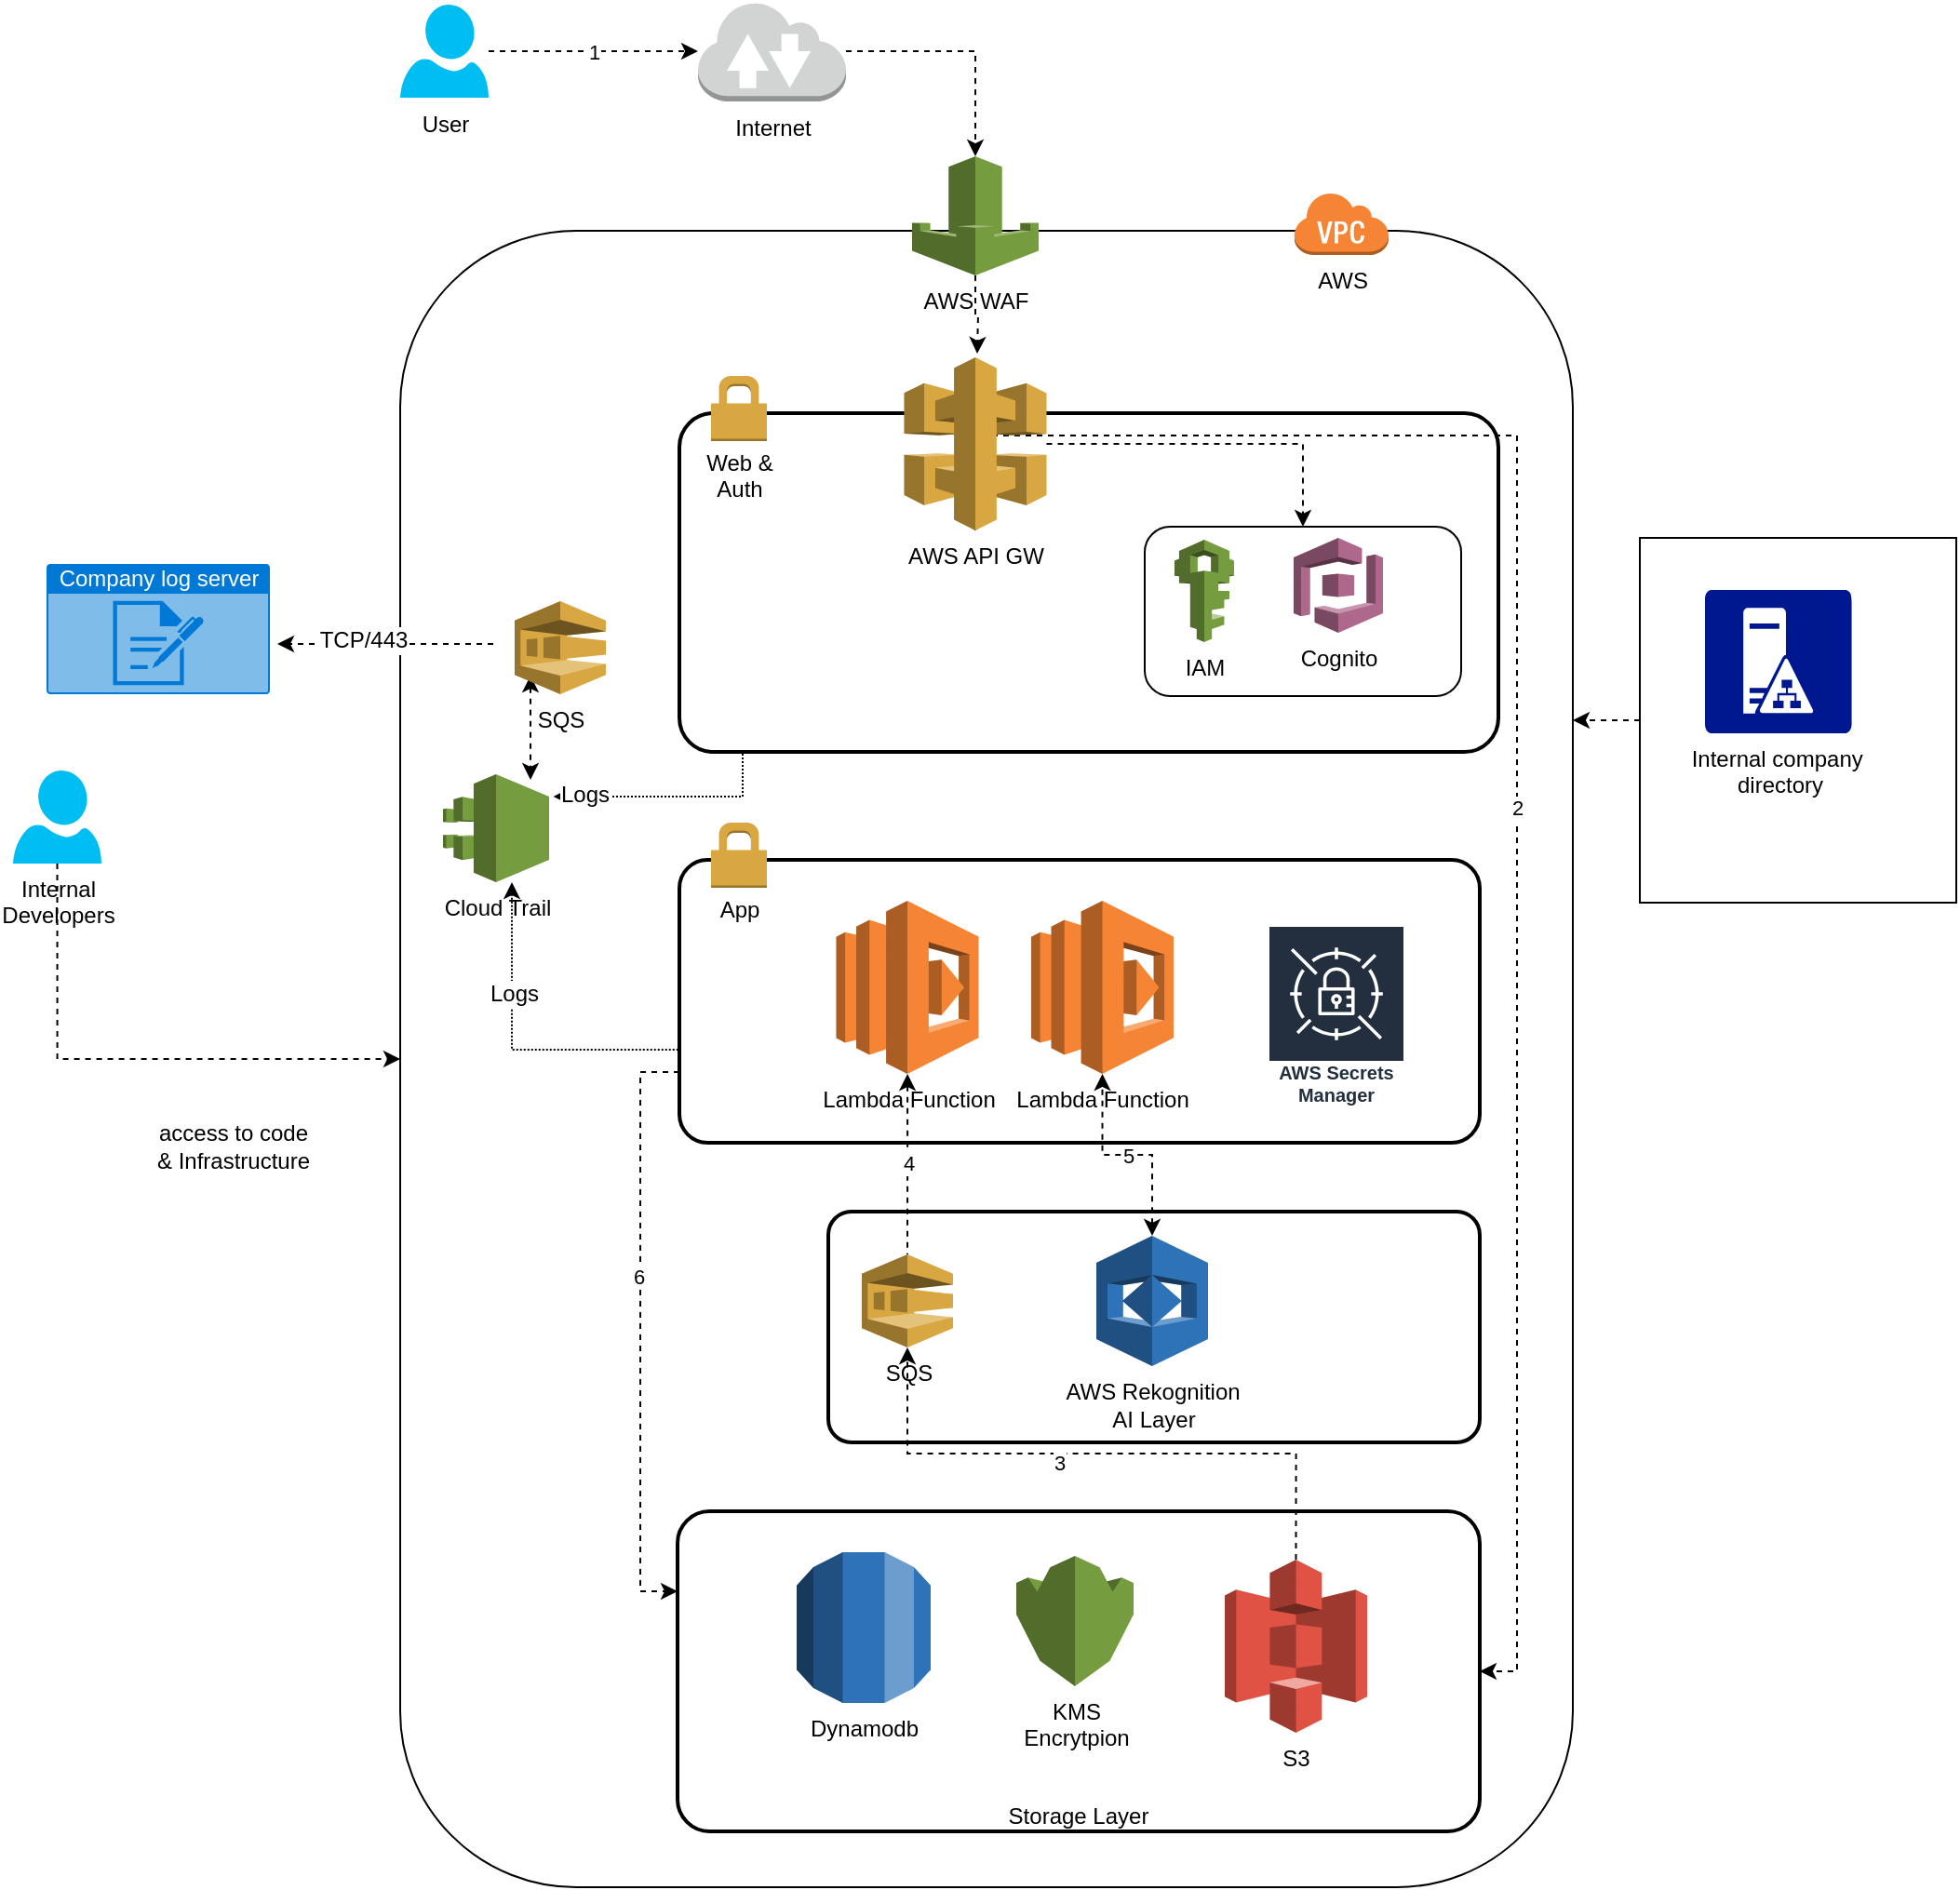 <mxfile version="13.5.9" type="device"><diagram id="nyJxmOIcVj75oOaWl1e2" name="Page-1"><mxGraphModel dx="1632" dy="1519" grid="1" gridSize="10" guides="1" tooltips="1" connect="1" arrows="1" fold="1" page="1" pageScale="1" pageWidth="850" pageHeight="1100" math="0" shadow="0"><root><mxCell id="0"/><mxCell id="1" parent="0"/><mxCell id="xC3p-2JrGwLegyFkNpzK-1" value="" style="rounded=1;whiteSpace=wrap;html=1;" parent="1" vertex="1"><mxGeometry x="50" width="630" height="890" as="geometry"/></mxCell><mxCell id="xC3p-2JrGwLegyFkNpzK-7" value="" style="rounded=1;arcSize=10;dashed=0;strokeColor=#000000;fillColor=none;gradientColor=none;strokeWidth=2;" parent="1" vertex="1"><mxGeometry x="200" y="98" width="440" height="182" as="geometry"/></mxCell><mxCell id="y2ARXunp5uVEYfUEWxLP-32" value="" style="rounded=1;whiteSpace=wrap;html=1;" parent="1" vertex="1"><mxGeometry x="450" y="159" width="170" height="91" as="geometry"/></mxCell><mxCell id="y2ARXunp5uVEYfUEWxLP-22" value="&#10;&#10;&#10;&#10;&#10;&#10;&#10;AI Layer" style="rounded=1;arcSize=10;dashed=0;strokeColor=#000000;fillColor=none;gradientColor=none;strokeWidth=2;" parent="1" vertex="1"><mxGeometry x="280" y="527" width="350" height="124" as="geometry"/></mxCell><mxCell id="y2ARXunp5uVEYfUEWxLP-18" value="4" style="edgeStyle=orthogonalEdgeStyle;rounded=0;orthogonalLoop=1;jettySize=auto;html=1;dashed=1;endArrow=none;endFill=0;startArrow=classic;startFill=1;" parent="1" source="y2ARXunp5uVEYfUEWxLP-12" target="f6ZlgsBKTlE_WPhgkNMk-2" edge="1"><mxGeometry relative="1" as="geometry"/></mxCell><mxCell id="Q1rUROaFwLPpQnFxQqmJ-7" style="edgeStyle=orthogonalEdgeStyle;rounded=0;orthogonalLoop=1;jettySize=auto;html=1;exitX=0;exitY=0.75;exitDx=0;exitDy=0;entryX=0;entryY=0.25;entryDx=0;entryDy=0;dashed=1;startArrow=none;startFill=0;endArrow=classic;endFill=1;" parent="1" source="xC3p-2JrGwLegyFkNpzK-18" target="xC3p-2JrGwLegyFkNpzK-39" edge="1"><mxGeometry relative="1" as="geometry"/></mxCell><mxCell id="Q1rUROaFwLPpQnFxQqmJ-8" value="6" style="edgeLabel;html=1;align=center;verticalAlign=middle;resizable=0;points=[];" parent="Q1rUROaFwLPpQnFxQqmJ-7" vertex="1" connectable="0"><mxGeometry x="-0.181" y="-1" relative="1" as="geometry"><mxPoint as="offset"/></mxGeometry></mxCell><mxCell id="xC3p-2JrGwLegyFkNpzK-18" value="" style="rounded=1;arcSize=10;dashed=0;strokeColor=#000000;fillColor=none;gradientColor=none;strokeWidth=2;" parent="1" vertex="1"><mxGeometry x="200" y="338" width="430" height="152" as="geometry"/></mxCell><mxCell id="xC3p-2JrGwLegyFkNpzK-8" value="&lt;br&gt;&lt;br&gt;&lt;br&gt;&lt;br&gt;&lt;br&gt;Web &amp;amp;&lt;br&gt;Auth" style="dashed=0;html=1;shape=mxgraph.aws3.permissions;fillColor=#D9A741;gradientColor=none;dashed=0;" parent="1" vertex="1"><mxGeometry x="217" y="78" width="30" height="35" as="geometry"/></mxCell><mxCell id="xC3p-2JrGwLegyFkNpzK-25" value="&lt;br&gt;&lt;br&gt;&lt;br&gt;&lt;br&gt;App&lt;br&gt;" style="dashed=0;html=1;shape=mxgraph.aws3.permissions;fillColor=#D9A741;gradientColor=none;dashed=0;" parent="1" vertex="1"><mxGeometry x="217" y="318" width="30" height="35" as="geometry"/></mxCell><mxCell id="Q1rUROaFwLPpQnFxQqmJ-2" value="" style="edgeStyle=orthogonalEdgeStyle;rounded=0;orthogonalLoop=1;jettySize=auto;html=1;dashed=1;" parent="1" source="xC3p-2JrGwLegyFkNpzK-26" edge="1"><mxGeometry relative="1" as="geometry"><mxPoint x="680" y="263" as="targetPoint"/></mxGeometry></mxCell><mxCell id="xC3p-2JrGwLegyFkNpzK-26" value="&lt;br&gt;&lt;br&gt;&lt;br&gt;&lt;br&gt;&lt;br&gt;&lt;br&gt;&lt;br&gt;&lt;br&gt;&lt;br&gt;&lt;br&gt;&lt;br&gt;&lt;br&gt;" style="rounded=0;whiteSpace=wrap;html=1;" parent="1" vertex="1"><mxGeometry x="716" y="165" width="170" height="196" as="geometry"/></mxCell><mxCell id="xC3p-2JrGwLegyFkNpzK-27" value="Internal company&amp;nbsp;&lt;br&gt;directory" style="shadow=0;dashed=0;html=1;labelPosition=center;verticalLabelPosition=bottom;verticalAlign=top;align=center;strokeColor=none;shape=mxgraph.mscae.vm.active_directory;fillColor=#00188F;strokeColor=none;" parent="1" vertex="1"><mxGeometry x="751" y="193" width="79" height="77" as="geometry"/></mxCell><mxCell id="xC3p-2JrGwLegyFkNpzK-39" value="&#10;&#10;&#10;&#10;&#10;&#10;&#10;&#10;&#10;&#10;&#10;Storage Layer" style="rounded=1;arcSize=10;dashed=0;strokeColor=#000000;fillColor=none;gradientColor=none;strokeWidth=2;" parent="1" vertex="1"><mxGeometry x="199" y="688" width="431" height="172" as="geometry"/></mxCell><mxCell id="xC3p-2JrGwLegyFkNpzK-40" value="Dynamodb" style="outlineConnect=0;dashed=0;verticalLabelPosition=bottom;verticalAlign=top;align=center;html=1;shape=mxgraph.aws3.rds;fillColor=#2E73B8;gradientColor=none;" parent="1" vertex="1"><mxGeometry x="263" y="710" width="72" height="81" as="geometry"/></mxCell><mxCell id="xC3p-2JrGwLegyFkNpzK-47" value="AWS" style="outlineConnect=0;dashed=0;verticalLabelPosition=bottom;verticalAlign=top;align=center;html=1;shape=mxgraph.aws3.virtual_private_cloud;fillColor=#F58534;gradientColor=none;" parent="1" vertex="1"><mxGeometry x="530" y="-21" width="51" height="34" as="geometry"/></mxCell><mxCell id="3qsgDyayi-OAPHluCu57-2" style="edgeStyle=orthogonalEdgeStyle;rounded=0;html=1;exitX=0.5;exitY=1;exitDx=0;exitDy=0;exitPerimeter=0;entryX=0;entryY=0.5;entryDx=0;entryDy=0;jettySize=auto;orthogonalLoop=1;dashed=1;" parent="1" source="xC3p-2JrGwLegyFkNpzK-77" target="xC3p-2JrGwLegyFkNpzK-1" edge="1"><mxGeometry relative="1" as="geometry"><mxPoint x="-104" y="445" as="targetPoint"/></mxGeometry></mxCell><mxCell id="AAxCWXPfxZnglJLr-LG2-1" value="access to&amp;nbsp;code&lt;br&gt;&amp;amp; Infrastructure" style="text;html=1;resizable=0;points=[];align=center;verticalAlign=middle;labelBackgroundColor=#ffffff;" parent="3qsgDyayi-OAPHluCu57-2" vertex="1" connectable="0"><mxGeometry x="-0.276" y="47" relative="1" as="geometry"><mxPoint x="47" y="47" as="offset"/></mxGeometry></mxCell><mxCell id="xC3p-2JrGwLegyFkNpzK-77" value="Internal &lt;br&gt;Developers" style="verticalLabelPosition=bottom;html=1;verticalAlign=top;align=center;strokeColor=none;fillColor=#00BEF2;shape=mxgraph.azure.user;" parent="1" vertex="1"><mxGeometry x="-158" y="290" width="47.5" height="50" as="geometry"/></mxCell><mxCell id="hpODliHHciKJlQ1jHM1I-15" style="edgeStyle=orthogonalEdgeStyle;rounded=0;orthogonalLoop=1;jettySize=auto;html=1;dashed=1;dashPattern=1 1;endArrow=none;endFill=0;startArrow=classic;startFill=1;" parent="1" source="f6ZlgsBKTlE_WPhgkNMk-1" edge="1"><mxGeometry relative="1" as="geometry"><Array as="points"><mxPoint x="110" y="440"/><mxPoint x="201" y="440"/></Array><mxPoint x="120" y="353" as="sourcePoint"/><mxPoint x="201" y="440" as="targetPoint"/></mxGeometry></mxCell><mxCell id="hpODliHHciKJlQ1jHM1I-16" value="Logs" style="text;html=1;resizable=0;points=[];align=center;verticalAlign=middle;labelBackgroundColor=#ffffff;" parent="hpODliHHciKJlQ1jHM1I-15" vertex="1" connectable="0"><mxGeometry x="-0.327" y="1" relative="1" as="geometry"><mxPoint y="-1" as="offset"/></mxGeometry></mxCell><mxCell id="hpODliHHciKJlQ1jHM1I-17" style="edgeStyle=orthogonalEdgeStyle;rounded=0;orthogonalLoop=1;jettySize=auto;html=1;entryX=0.75;entryY=0.5;entryDx=0;entryDy=0;entryPerimeter=0;dashed=1;dashPattern=1 1;startArrow=none;startFill=0;endArrow=classic;endFill=1;" parent="1" edge="1"><mxGeometry relative="1" as="geometry"><mxPoint x="235" y="280" as="sourcePoint"/><mxPoint x="132.333" y="304" as="targetPoint"/><Array as="points"><mxPoint x="234" y="304"/></Array></mxGeometry></mxCell><mxCell id="hpODliHHciKJlQ1jHM1I-18" value="Logs" style="text;html=1;resizable=0;points=[];align=center;verticalAlign=middle;labelBackgroundColor=#ffffff;" parent="hpODliHHciKJlQ1jHM1I-17" vertex="1" connectable="0"><mxGeometry x="0.727" y="-1" relative="1" as="geometry"><mxPoint x="-1" as="offset"/></mxGeometry></mxCell><mxCell id="y2ARXunp5uVEYfUEWxLP-27" value="2" style="edgeStyle=orthogonalEdgeStyle;rounded=0;orthogonalLoop=1;jettySize=auto;html=1;exitX=0.5;exitY=1;exitDx=0;exitDy=0;exitPerimeter=0;entryX=1;entryY=0.5;entryDx=0;entryDy=0;dashed=1;" parent="1" source="tWSmQm0AyCc1m6UnGUSD-1" target="xC3p-2JrGwLegyFkNpzK-39" edge="1"><mxGeometry x="0.057" relative="1" as="geometry"><Array as="points"><mxPoint x="359" y="110"/><mxPoint x="650" y="110"/><mxPoint x="650" y="774"/></Array><mxPoint as="offset"/></mxGeometry></mxCell><mxCell id="y2ARXunp5uVEYfUEWxLP-31" value="" style="edgeStyle=orthogonalEdgeStyle;rounded=0;orthogonalLoop=1;jettySize=auto;html=1;dashed=1;entryX=0.5;entryY=0;entryDx=0;entryDy=0;" parent="1" source="tWSmQm0AyCc1m6UnGUSD-1" target="y2ARXunp5uVEYfUEWxLP-32" edge="1"><mxGeometry relative="1" as="geometry"/></mxCell><mxCell id="tWSmQm0AyCc1m6UnGUSD-1" value="AWS API GW" style="outlineConnect=0;dashed=0;verticalLabelPosition=bottom;verticalAlign=top;align=center;html=1;shape=mxgraph.aws3.api_gateway;fillColor=#D9A741;gradientColor=none;" parent="1" vertex="1"><mxGeometry x="320.75" y="68" width="76.5" height="93" as="geometry"/></mxCell><mxCell id="keHfwbpownfvH1fBrnU9-1" value="Cognito" style="outlineConnect=0;dashed=0;verticalLabelPosition=bottom;verticalAlign=top;align=center;html=1;shape=mxgraph.aws3.cognito;fillColor=#AD688B;gradientColor=none;" parent="1" vertex="1"><mxGeometry x="530" y="165" width="48" height="51" as="geometry"/></mxCell><mxCell id="ZXoVBEidjBY4tWp0ZXzJ-2" style="edgeStyle=orthogonalEdgeStyle;rounded=0;orthogonalLoop=1;jettySize=auto;html=1;exitX=0.5;exitY=1;exitDx=0;exitDy=0;exitPerimeter=0;entryX=0.5;entryY=0.05;entryDx=0;entryDy=0;entryPerimeter=0;dashed=1;startArrow=classic;startFill=1;" parent="1" edge="1"><mxGeometry relative="1" as="geometry"><mxPoint x="120" y="239" as="sourcePoint"/><mxPoint x="120" y="295" as="targetPoint"/></mxGeometry></mxCell><mxCell id="ZXoVBEidjBY4tWp0ZXzJ-5" style="edgeStyle=orthogonalEdgeStyle;rounded=0;orthogonalLoop=1;jettySize=auto;html=1;exitX=0;exitY=0.5;exitDx=0;exitDy=0;exitPerimeter=0;entryX=1;entryY=0.5;entryDx=0;entryDy=0;dashed=1;" parent="1" edge="1"><mxGeometry relative="1" as="geometry"><mxPoint x="100" y="222" as="sourcePoint"/><mxPoint x="-16" y="222" as="targetPoint"/></mxGeometry></mxCell><mxCell id="QpHxutdBIeArY5YzaVLx-5" value="TCP/443" style="text;html=1;resizable=0;points=[];align=center;verticalAlign=middle;labelBackgroundColor=#ffffff;" parent="ZXoVBEidjBY4tWp0ZXzJ-5" vertex="1" connectable="0"><mxGeometry x="0.213" y="-2" relative="1" as="geometry"><mxPoint as="offset"/></mxGeometry></mxCell><mxCell id="f6ZlgsBKTlE_WPhgkNMk-1" value="Cloud Trail" style="outlineConnect=0;dashed=0;verticalLabelPosition=bottom;verticalAlign=top;align=center;html=1;shape=mxgraph.aws3.cloudtrail;fillColor=#759C3E;gradientColor=none;" parent="1" vertex="1"><mxGeometry x="73" y="292" width="57" height="58" as="geometry"/></mxCell><mxCell id="f6ZlgsBKTlE_WPhgkNMk-2" value="SQS" style="outlineConnect=0;dashed=0;verticalLabelPosition=bottom;verticalAlign=top;align=center;html=1;shape=mxgraph.aws3.sqs;fillColor=#D9A741;gradientColor=none;" parent="1" vertex="1"><mxGeometry x="298" y="550" width="49" height="50" as="geometry"/></mxCell><mxCell id="y2ARXunp5uVEYfUEWxLP-6" value="1" style="edgeStyle=orthogonalEdgeStyle;rounded=0;orthogonalLoop=1;jettySize=auto;html=1;dashed=1;" parent="1" source="y2ARXunp5uVEYfUEWxLP-1" target="y2ARXunp5uVEYfUEWxLP-5" edge="1"><mxGeometry relative="1" as="geometry"/></mxCell><mxCell id="y2ARXunp5uVEYfUEWxLP-1" value="User" style="verticalLabelPosition=bottom;html=1;verticalAlign=top;align=center;strokeColor=none;fillColor=#00BEF2;shape=mxgraph.azure.user;" parent="1" vertex="1"><mxGeometry x="50" y="-121.5" width="47.5" height="50" as="geometry"/></mxCell><mxCell id="y2ARXunp5uVEYfUEWxLP-10" value="" style="edgeStyle=orthogonalEdgeStyle;rounded=0;orthogonalLoop=1;jettySize=auto;html=1;dashed=1;" parent="1" source="y2ARXunp5uVEYfUEWxLP-5" target="y2ARXunp5uVEYfUEWxLP-9" edge="1"><mxGeometry relative="1" as="geometry"/></mxCell><mxCell id="y2ARXunp5uVEYfUEWxLP-5" value="Internet" style="outlineConnect=0;dashed=0;verticalLabelPosition=bottom;verticalAlign=top;align=center;html=1;shape=mxgraph.aws3.internet_2;fillColor=#D2D3D3;gradientColor=none;" parent="1" vertex="1"><mxGeometry x="210" y="-123.5" width="79.5" height="54" as="geometry"/></mxCell><mxCell id="y2ARXunp5uVEYfUEWxLP-11" style="edgeStyle=orthogonalEdgeStyle;rounded=0;orthogonalLoop=1;jettySize=auto;html=1;exitX=0.5;exitY=1;exitDx=0;exitDy=0;exitPerimeter=0;entryX=0.5;entryY=0;entryDx=0;entryDy=0;entryPerimeter=0;dashed=1;" parent="1" source="y2ARXunp5uVEYfUEWxLP-9" edge="1"><mxGeometry relative="1" as="geometry"><mxPoint x="360" y="66" as="targetPoint"/></mxGeometry></mxCell><mxCell id="y2ARXunp5uVEYfUEWxLP-9" value="AWS WAF" style="outlineConnect=0;dashed=0;verticalLabelPosition=bottom;verticalAlign=top;align=center;html=1;shape=mxgraph.aws3.waf;fillColor=#759C3E;gradientColor=none;" parent="1" vertex="1"><mxGeometry x="325" y="-40" width="68" height="64" as="geometry"/></mxCell><mxCell id="y2ARXunp5uVEYfUEWxLP-12" value="Lambda Function" style="outlineConnect=0;dashed=0;verticalLabelPosition=bottom;verticalAlign=top;align=center;html=1;shape=mxgraph.aws3.lambda;fillColor=#F58534;gradientColor=none;" parent="1" vertex="1"><mxGeometry x="284.25" y="360" width="76.5" height="93" as="geometry"/></mxCell><mxCell id="y2ARXunp5uVEYfUEWxLP-13" value="Lambda Function" style="outlineConnect=0;dashed=0;verticalLabelPosition=bottom;verticalAlign=top;align=center;html=1;shape=mxgraph.aws3.lambda;fillColor=#F58534;gradientColor=none;" parent="1" vertex="1"><mxGeometry x="389" y="360" width="76.5" height="93" as="geometry"/></mxCell><mxCell id="y2ARXunp5uVEYfUEWxLP-15" value="IAM" style="outlineConnect=0;dashed=0;verticalLabelPosition=bottom;verticalAlign=top;align=center;html=1;shape=mxgraph.aws3.iam;fillColor=#759C3E;gradientColor=none;" parent="1" vertex="1"><mxGeometry x="466" y="166" width="32" height="55" as="geometry"/></mxCell><mxCell id="y2ARXunp5uVEYfUEWxLP-17" value="SQS" style="outlineConnect=0;dashed=0;verticalLabelPosition=bottom;verticalAlign=top;align=center;html=1;shape=mxgraph.aws3.sqs;fillColor=#D9A741;gradientColor=none;" parent="1" vertex="1"><mxGeometry x="111.5" y="199" width="49" height="50" as="geometry"/></mxCell><mxCell id="Q1rUROaFwLPpQnFxQqmJ-3" style="edgeStyle=orthogonalEdgeStyle;rounded=0;orthogonalLoop=1;jettySize=auto;html=1;exitX=0.5;exitY=0;exitDx=0;exitDy=0;exitPerimeter=0;entryX=0.5;entryY=1;entryDx=0;entryDy=0;entryPerimeter=0;dashed=1;startArrow=none;startFill=0;endArrow=classic;endFill=1;" parent="1" source="y2ARXunp5uVEYfUEWxLP-23" target="f6ZlgsBKTlE_WPhgkNMk-2" edge="1"><mxGeometry relative="1" as="geometry"/></mxCell><mxCell id="Q1rUROaFwLPpQnFxQqmJ-4" value="3" style="edgeLabel;html=1;align=center;verticalAlign=middle;resizable=0;points=[];" parent="Q1rUROaFwLPpQnFxQqmJ-3" vertex="1" connectable="0"><mxGeometry x="0.142" y="5" relative="1" as="geometry"><mxPoint as="offset"/></mxGeometry></mxCell><mxCell id="y2ARXunp5uVEYfUEWxLP-23" value="S3" style="outlineConnect=0;dashed=0;verticalLabelPosition=bottom;verticalAlign=top;align=center;html=1;shape=mxgraph.aws3.s3;fillColor=#E05243;gradientColor=none;" parent="1" vertex="1"><mxGeometry x="493" y="714" width="76.5" height="93" as="geometry"/></mxCell><mxCell id="y2ARXunp5uVEYfUEWxLP-24" value="KMS &lt;br&gt;Encrytpion" style="outlineConnect=0;dashed=0;verticalLabelPosition=bottom;verticalAlign=top;align=center;html=1;shape=mxgraph.aws3.kms;fillColor=#759C3E;gradientColor=none;" parent="1" vertex="1"><mxGeometry x="381" y="712" width="63" height="70" as="geometry"/></mxCell><mxCell id="y2ARXunp5uVEYfUEWxLP-25" value="AWS Secrets Manager" style="outlineConnect=0;fontColor=#232F3E;gradientColor=none;strokeColor=#ffffff;fillColor=#232F3E;dashed=0;verticalLabelPosition=middle;verticalAlign=bottom;align=center;html=1;whiteSpace=wrap;fontSize=10;fontStyle=1;spacing=3;shape=mxgraph.aws4.productIcon;prIcon=mxgraph.aws4.secrets_manager;" parent="1" vertex="1"><mxGeometry x="516" y="373" width="74" height="101" as="geometry"/></mxCell><mxCell id="qw4tt37Zj0XxKQqDNwrS-1" value="Company log server" style="html=1;strokeColor=none;fillColor=#0079D6;labelPosition=center;verticalLabelPosition=middle;verticalAlign=top;align=center;fontSize=12;outlineConnect=0;spacingTop=-6;fontColor=#FFFFFF;shape=mxgraph.sitemap.log;" parent="1" vertex="1"><mxGeometry x="-140" y="179" width="120" height="70" as="geometry"/></mxCell><mxCell id="Q1rUROaFwLPpQnFxQqmJ-6" value="5" style="edgeStyle=orthogonalEdgeStyle;rounded=0;orthogonalLoop=1;jettySize=auto;html=1;dashed=1;startArrow=classic;startFill=1;endArrow=classic;endFill=1;" parent="1" source="Q1rUROaFwLPpQnFxQqmJ-5" target="y2ARXunp5uVEYfUEWxLP-13" edge="1"><mxGeometry relative="1" as="geometry"/></mxCell><mxCell id="Q1rUROaFwLPpQnFxQqmJ-5" value="AWS Rekognition" style="outlineConnect=0;dashed=0;verticalLabelPosition=bottom;verticalAlign=top;align=center;html=1;shape=mxgraph.aws3.rekognition;fillColor=#2E73B8;gradientColor=none;" parent="1" vertex="1"><mxGeometry x="424" y="540" width="60" height="70" as="geometry"/></mxCell></root></mxGraphModel></diagram></mxfile>